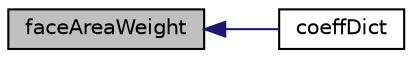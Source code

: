 digraph "faceAreaWeight"
{
  bgcolor="transparent";
  edge [fontname="Helvetica",fontsize="10",labelfontname="Helvetica",labelfontsize="10"];
  node [fontname="Helvetica",fontsize="10",shape=record];
  rankdir="LR";
  Node1 [label="faceAreaWeight",height=0.2,width=0.4,color="black", fillcolor="grey75", style="filled", fontcolor="black"];
  Node1 -> Node2 [dir="back",color="midnightblue",fontsize="10",style="solid",fontname="Helvetica"];
  Node2 [label="coeffDict",height=0.2,width=0.4,color="black",URL="$a00718.html#a81c6629b0d10b6b8ccaf8ccfa5bad8ea",tooltip="Const access to the coeffs dictionary. "];
}

